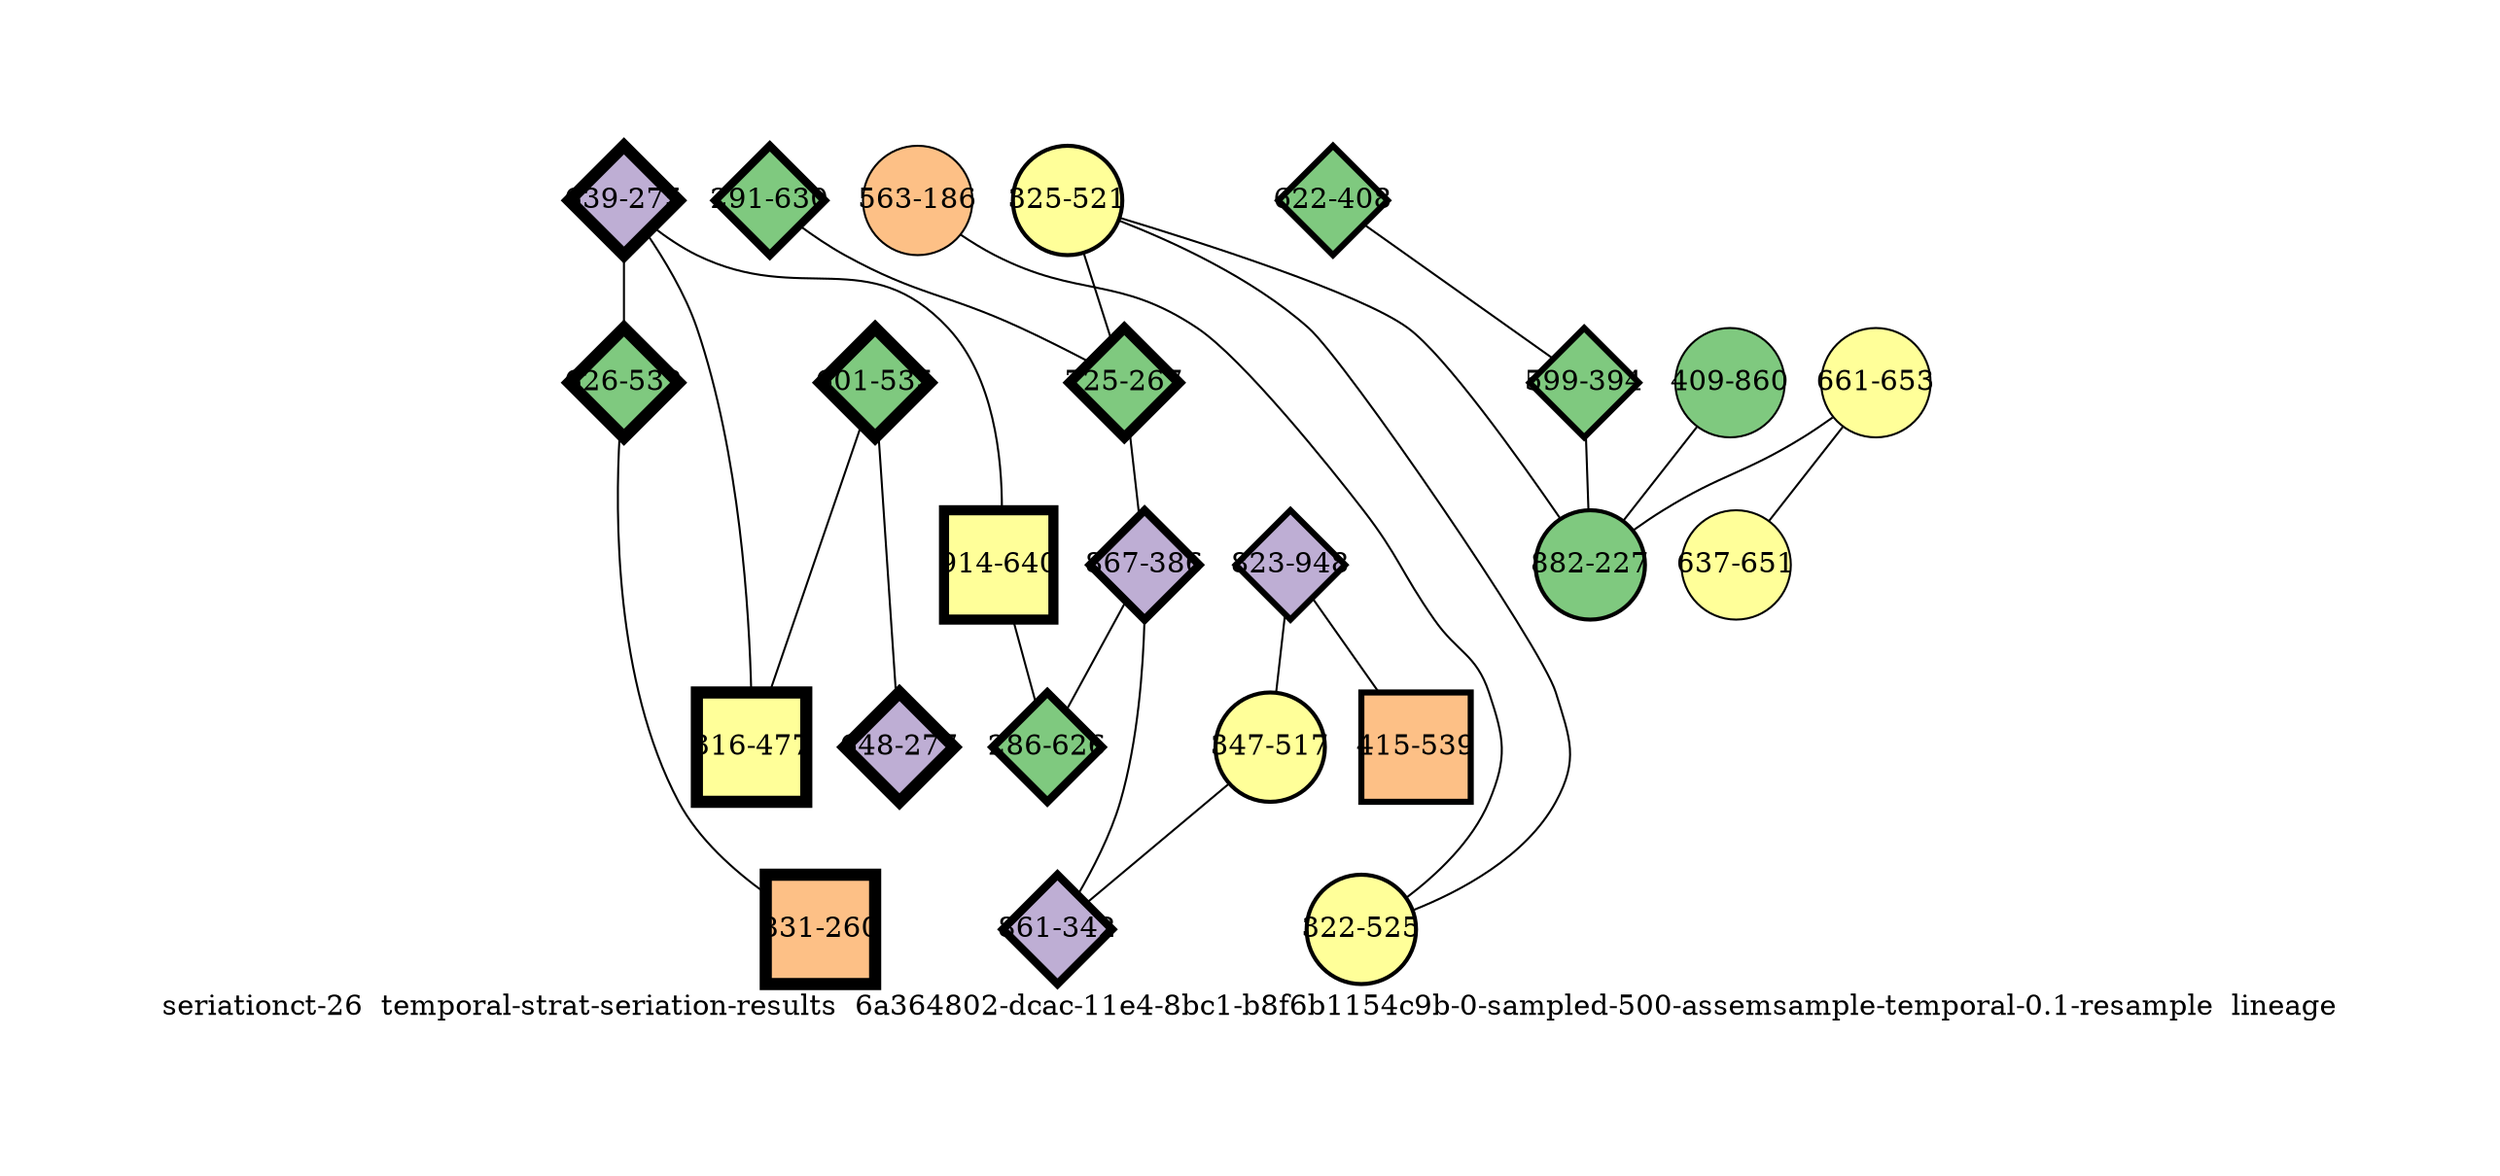 strict graph "seriationct-26  temporal-strat-seriation-results  6a364802-dcac-11e4-8bc1-b8f6b1154c9b-0-sampled-500-assemsample-temporal-0.1-resample  lineage" {
labelloc=b;
ratio=auto;
pad="1.0";
label="seriationct-26  temporal-strat-seriation-results  6a364802-dcac-11e4-8bc1-b8f6b1154c9b-0-sampled-500-assemsample-temporal-0.1-resample  lineage";
node [width="0.75", style=filled, fixedsize=true, height="0.75", shape=circle, label=""];
0 [xCoordinate="630.0", appears_in_slice=4, yCoordinate="291.0", colorscheme=accent6, lineage_id=2, short_label="291-630", label="291-630", shape=diamond, cluster_id=0, fillcolor=1, size="500.0", id=0, penwidth="4.0"];
1 [xCoordinate="521.0", appears_in_slice=2, yCoordinate="325.0", colorscheme=accent6, lineage_id=0, short_label="325-521", label="325-521", shape=circle, cluster_id=3, fillcolor=4, size="500.0", id=1, penwidth="2.0"];
2 [xCoordinate="186.0", appears_in_slice=1, yCoordinate="563.0", colorscheme=accent6, lineage_id=0, short_label="563-186", label="563-186", shape=circle, cluster_id=2, fillcolor=3, size="500.0", id=2, penwidth="1.0"];
3 [xCoordinate="275.0", appears_in_slice=6, yCoordinate="639.0", colorscheme=accent6, lineage_id=2, short_label="639-275", label="639-275", shape=diamond, cluster_id=1, fillcolor=2, size="500.0", id=3, penwidth="6.0"];
4 [xCoordinate="267.0", appears_in_slice=5, yCoordinate="725.0", colorscheme=accent6, lineage_id=2, short_label="725-267", label="725-267", shape=diamond, cluster_id=0, fillcolor=1, size="500.0", id=4, penwidth="5.0"];
5 [xCoordinate="532.0", appears_in_slice=6, yCoordinate="626.0", colorscheme=accent6, lineage_id=2, short_label="626-532", label="626-532", shape=diamond, cluster_id=0, fillcolor=1, size="500.0", id=5, penwidth="6.0"];
6 [xCoordinate="535.0", appears_in_slice=6, yCoordinate="601.0", colorscheme=accent6, lineage_id=2, short_label="601-535", label="601-535", shape=diamond, cluster_id=0, fillcolor=1, size="500.0", id=6, penwidth="6.0"];
7 [xCoordinate="948.0", appears_in_slice=3, yCoordinate="823.0", colorscheme=accent6, lineage_id=2, short_label="823-948", label="823-948", shape=diamond, cluster_id=1, fillcolor=2, size="500.0", id=7, penwidth="3.0"];
8 [xCoordinate="525.0", appears_in_slice=2, yCoordinate="322.0", colorscheme=accent6, lineage_id=0, short_label="322-525", label="322-525", shape=circle, cluster_id=3, fillcolor=4, size="500.0", id=8, penwidth="2.0"];
9 [xCoordinate="653.0", appears_in_slice=1, yCoordinate="661.0", colorscheme=accent6, lineage_id=0, short_label="661-653", label="661-653", shape=circle, cluster_id=3, fillcolor=4, size="500.0", id=9, penwidth="1.0"];
10 [xCoordinate="386.0", appears_in_slice=4, yCoordinate="867.0", colorscheme=accent6, lineage_id=2, short_label="867-386", label="867-386", shape=diamond, cluster_id=1, fillcolor=2, size="500.0", id=10, penwidth="4.0"];
11 [xCoordinate="640.0", appears_in_slice=5, yCoordinate="914.0", colorscheme=accent6, lineage_id=1, short_label="914-640", label="914-640", shape=square, cluster_id=3, fillcolor=4, size="500.0", id=11, penwidth="5.0"];
12 [xCoordinate="277.0", appears_in_slice=6, yCoordinate="648.0", colorscheme=accent6, lineage_id=2, short_label="648-277", label="648-277", shape=diamond, cluster_id=1, fillcolor=2, size="500.0", id=12, penwidth="6.0"];
13 [xCoordinate="860.0", appears_in_slice=1, yCoordinate="409.0", colorscheme=accent6, lineage_id=0, short_label="409-860", label="409-860", shape=circle, cluster_id=0, fillcolor=1, size="500.0", id=13, penwidth="1.0"];
14 [xCoordinate="408.0", appears_in_slice=3, yCoordinate="622.0", colorscheme=accent6, lineage_id=2, short_label="622-408", label="622-408", shape=diamond, cluster_id=0, fillcolor=1, size="500.0", id=14, penwidth="3.0"];
15 [xCoordinate="394.0", appears_in_slice=3, yCoordinate="599.0", colorscheme=accent6, lineage_id=2, short_label="599-394", label="599-394", shape=diamond, cluster_id=0, fillcolor=1, size="500.0", id=15, penwidth="3.0"];
16 [xCoordinate="517.0", appears_in_slice=2, yCoordinate="347.0", colorscheme=accent6, lineage_id=0, short_label="347-517", label="347-517", shape=circle, cluster_id=3, fillcolor=4, size="500.0", id=16, penwidth="2.0"];
17 [xCoordinate="477.0", appears_in_slice=6, yCoordinate="316.0", colorscheme=accent6, lineage_id=1, short_label="316-477", label="316-477", shape=square, cluster_id=3, fillcolor=4, size="500.0", id=17, penwidth="6.0"];
18 [xCoordinate="626.0", appears_in_slice=4, yCoordinate="286.0", colorscheme=accent6, lineage_id=2, short_label="286-626", label="286-626", shape=diamond, cluster_id=0, fillcolor=1, size="500.0", id=23, penwidth="4.0"];
19 [xCoordinate="260.0", appears_in_slice=6, yCoordinate="831.0", colorscheme=accent6, lineage_id=1, short_label="831-260", label="831-260", shape=square, cluster_id=2, fillcolor=3, size="500.0", id=19, penwidth="6.0"];
20 [xCoordinate="651.0", appears_in_slice=1, yCoordinate="637.0", colorscheme=accent6, lineage_id=0, short_label="637-651", label="637-651", shape=circle, cluster_id=3, fillcolor=4, size="500.0", id=20, penwidth="1.0"];
21 [xCoordinate="227.0", appears_in_slice=2, yCoordinate="882.0", colorscheme=accent6, lineage_id=0, short_label="882-227", label="882-227", shape=circle, cluster_id=0, fillcolor=1, size="500.0", id=21, penwidth="2.0"];
22 [xCoordinate="539.0", appears_in_slice=3, yCoordinate="415.0", colorscheme=accent6, lineage_id=1, short_label="415-539", label="415-539", shape=square, cluster_id=2, fillcolor=3, size="500.0", id=22, penwidth="3.0"];
23 [xCoordinate="342.0", appears_in_slice=4, yCoordinate="861.0", colorscheme=accent6, lineage_id=2, short_label="861-342", label="861-342", shape=diamond, cluster_id=1, fillcolor=2, size="500.0", id=18, penwidth="4.0"];
0 -- 4  [inverseweight="2.06795268975", weight="0.483570056972"];
1 -- 8  [inverseweight="2.19653466886", weight="0.455262561606"];
1 -- 4  [inverseweight="3.11721667534", weight="0.320799002492"];
1 -- 21  [inverseweight="17.6998081351", weight="0.0564977875673"];
2 -- 8  [inverseweight="1.55662811514", weight="0.642414196605"];
3 -- 17  [inverseweight="1.80358562956", weight="0.554451079898"];
3 -- 11  [inverseweight="1.90948212473", weight="0.523702205456"];
3 -- 5  [inverseweight="4.90857038483", weight="0.203725305252"];
4 -- 10  [inverseweight="1.98547184766", weight="0.50365861454"];
5 -- 19  [inverseweight="13.9536393046", weight="0.0716658914687"];
6 -- 17  [inverseweight="16.378044552", weight="0.0610573500899"];
6 -- 12  [inverseweight="4.38832922298", weight="0.227877159891"];
7 -- 16  [inverseweight="5.35994662377", weight="0.18656902208"];
7 -- 22  [inverseweight="21.1288563682", weight="0.0473286382648"];
9 -- 20  [inverseweight="15.5643201591", weight="0.0642495136168"];
9 -- 21  [inverseweight="1.64753812732", weight="0.606966226408"];
10 -- 18  [inverseweight="15.2569549424", weight="0.0655438784327"];
10 -- 23  [inverseweight="17.3552533625", weight="0.0576194411636"];
11 -- 18  [inverseweight="2.35242679197", weight="0.425092931016"];
13 -- 21  [inverseweight="1.45087919449", weight="0.689237259585"];
14 -- 15  [inverseweight="19.2023843161", weight="0.0520768662652"];
15 -- 21  [inverseweight="2.38854714468", weight="0.418664543519"];
16 -- 23  [inverseweight="2.12625472761", weight="0.47031053571"];
}
